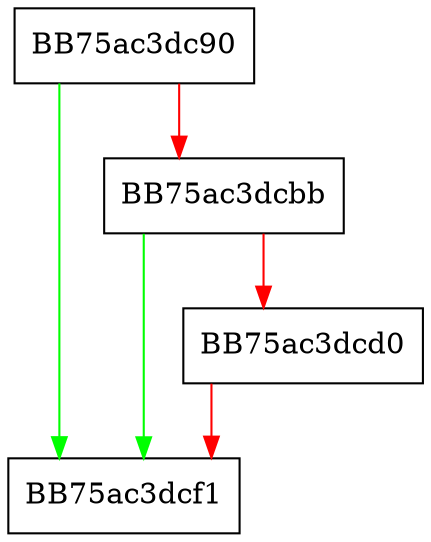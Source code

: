 digraph quantum_init_module {
  node [shape="box"];
  graph [splines=ortho];
  BB75ac3dc90 -> BB75ac3dcf1 [color="green"];
  BB75ac3dc90 -> BB75ac3dcbb [color="red"];
  BB75ac3dcbb -> BB75ac3dcf1 [color="green"];
  BB75ac3dcbb -> BB75ac3dcd0 [color="red"];
  BB75ac3dcd0 -> BB75ac3dcf1 [color="red"];
}